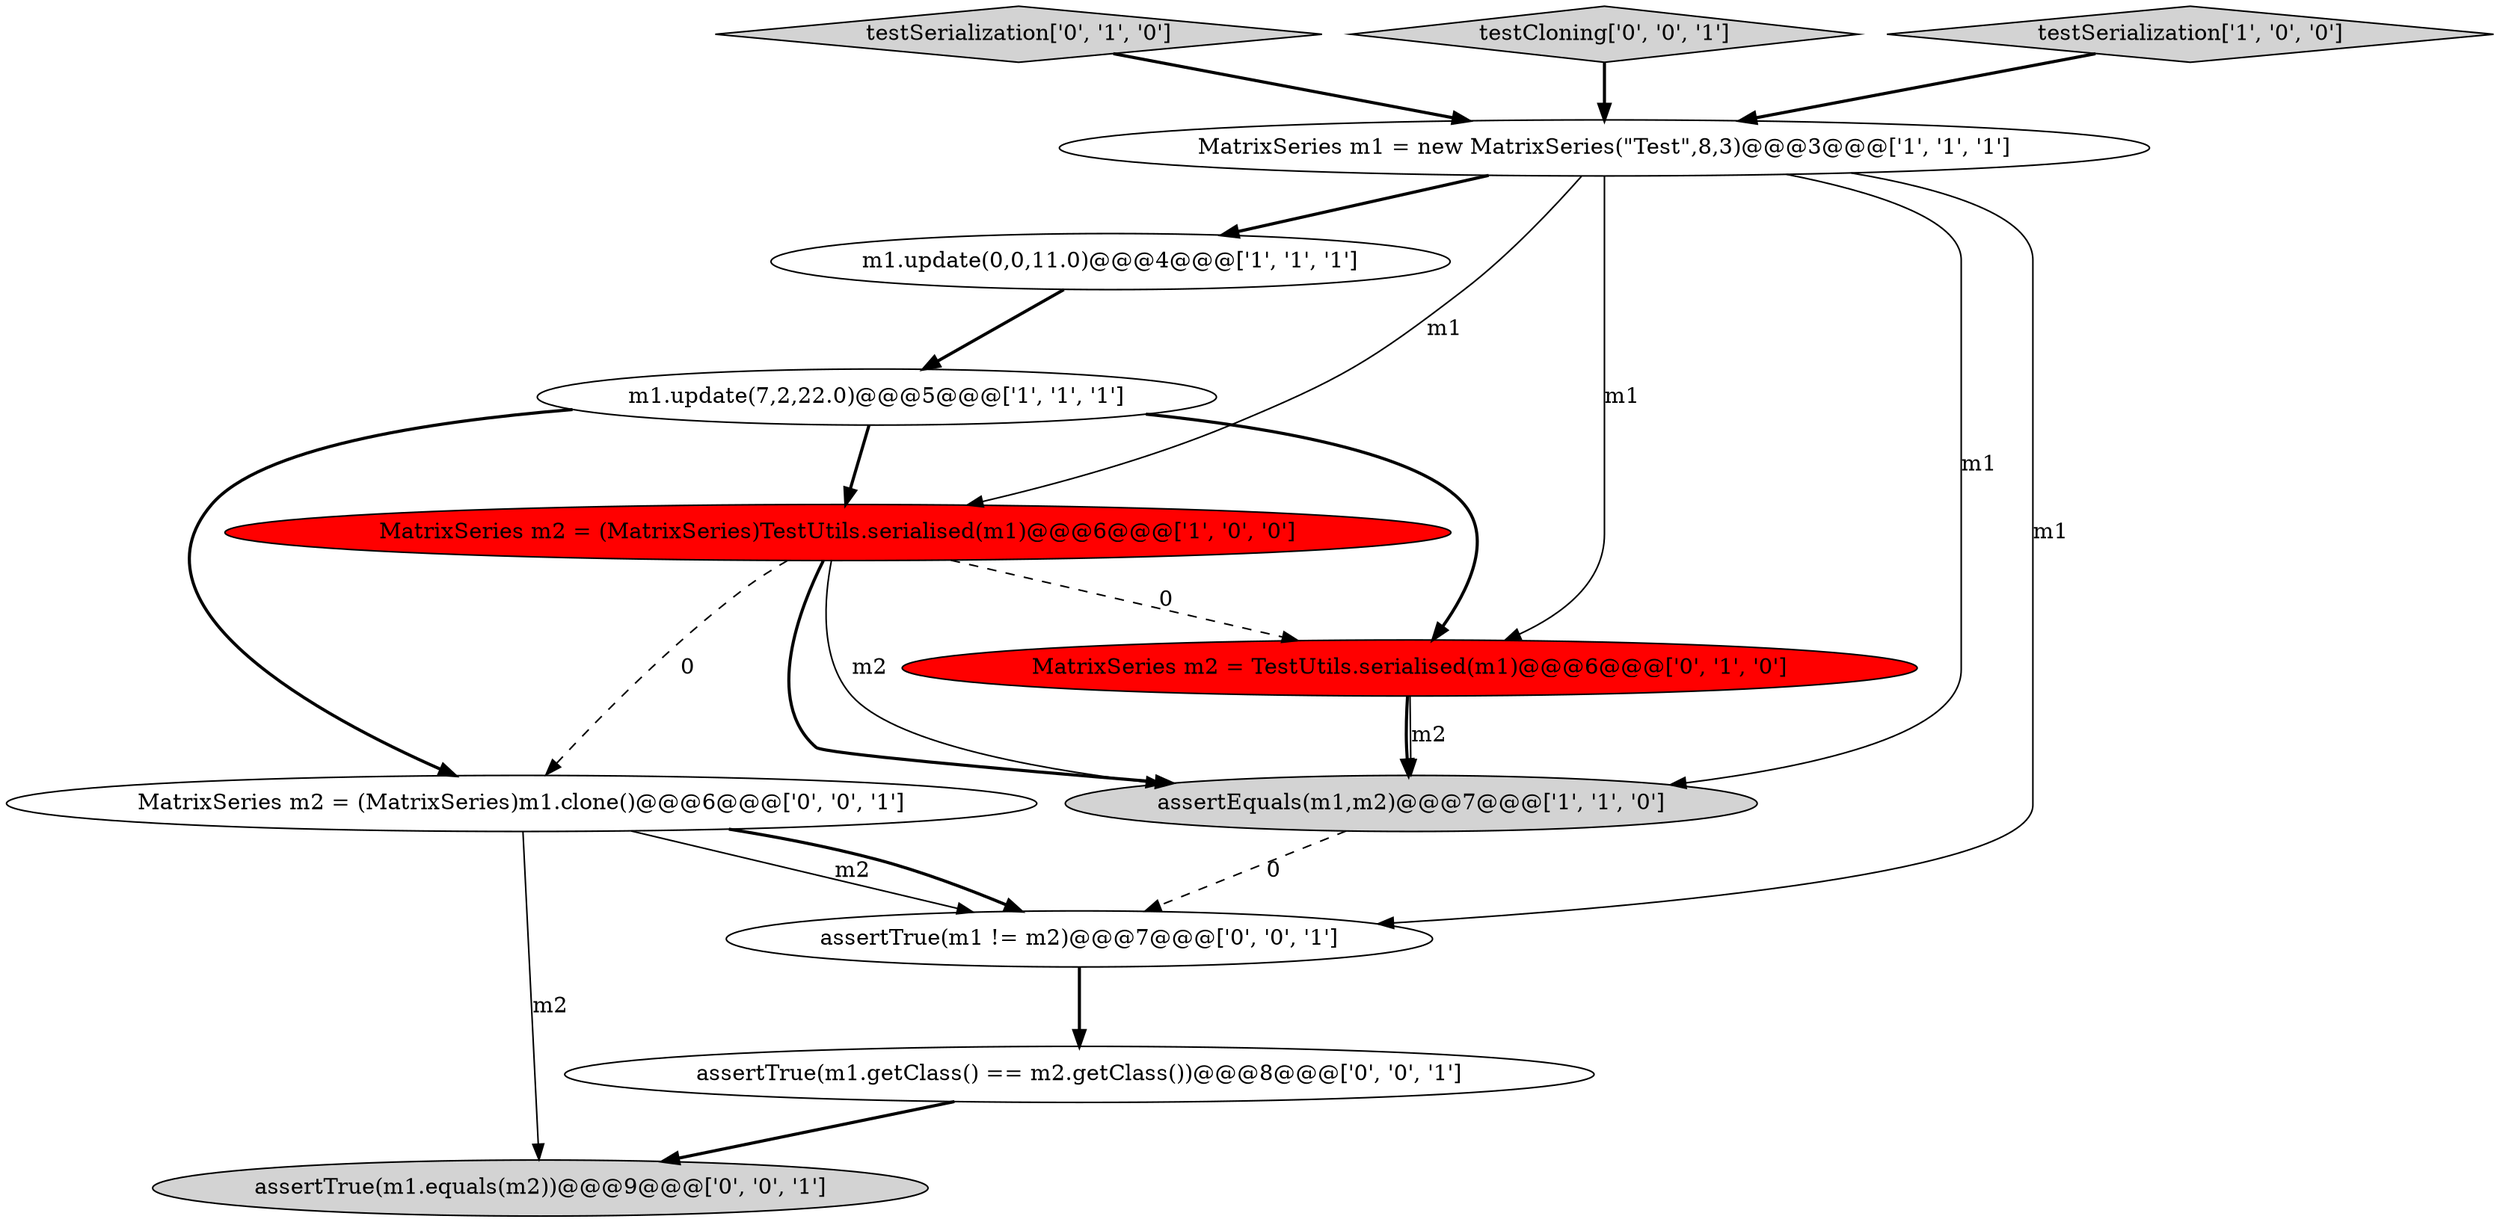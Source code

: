 digraph {
1 [style = filled, label = "assertEquals(m1,m2)@@@7@@@['1', '1', '0']", fillcolor = lightgray, shape = ellipse image = "AAA0AAABBB1BBB"];
7 [style = filled, label = "testSerialization['0', '1', '0']", fillcolor = lightgray, shape = diamond image = "AAA0AAABBB2BBB"];
9 [style = filled, label = "assertTrue(m1 != m2)@@@7@@@['0', '0', '1']", fillcolor = white, shape = ellipse image = "AAA0AAABBB3BBB"];
8 [style = filled, label = "MatrixSeries m2 = (MatrixSeries)m1.clone()@@@6@@@['0', '0', '1']", fillcolor = white, shape = ellipse image = "AAA0AAABBB3BBB"];
6 [style = filled, label = "MatrixSeries m2 = TestUtils.serialised(m1)@@@6@@@['0', '1', '0']", fillcolor = red, shape = ellipse image = "AAA1AAABBB2BBB"];
12 [style = filled, label = "testCloning['0', '0', '1']", fillcolor = lightgray, shape = diamond image = "AAA0AAABBB3BBB"];
2 [style = filled, label = "MatrixSeries m1 = new MatrixSeries(\"Test\",8,3)@@@3@@@['1', '1', '1']", fillcolor = white, shape = ellipse image = "AAA0AAABBB1BBB"];
10 [style = filled, label = "assertTrue(m1.getClass() == m2.getClass())@@@8@@@['0', '0', '1']", fillcolor = white, shape = ellipse image = "AAA0AAABBB3BBB"];
0 [style = filled, label = "m1.update(7,2,22.0)@@@5@@@['1', '1', '1']", fillcolor = white, shape = ellipse image = "AAA0AAABBB1BBB"];
5 [style = filled, label = "testSerialization['1', '0', '0']", fillcolor = lightgray, shape = diamond image = "AAA0AAABBB1BBB"];
4 [style = filled, label = "m1.update(0,0,11.0)@@@4@@@['1', '1', '1']", fillcolor = white, shape = ellipse image = "AAA0AAABBB1BBB"];
3 [style = filled, label = "MatrixSeries m2 = (MatrixSeries)TestUtils.serialised(m1)@@@6@@@['1', '0', '0']", fillcolor = red, shape = ellipse image = "AAA1AAABBB1BBB"];
11 [style = filled, label = "assertTrue(m1.equals(m2))@@@9@@@['0', '0', '1']", fillcolor = lightgray, shape = ellipse image = "AAA0AAABBB3BBB"];
0->3 [style = bold, label=""];
3->6 [style = dashed, label="0"];
3->1 [style = bold, label=""];
0->6 [style = bold, label=""];
2->9 [style = solid, label="m1"];
2->3 [style = solid, label="m1"];
2->1 [style = solid, label="m1"];
1->9 [style = dashed, label="0"];
9->10 [style = bold, label=""];
8->11 [style = solid, label="m2"];
2->4 [style = bold, label=""];
4->0 [style = bold, label=""];
8->9 [style = solid, label="m2"];
6->1 [style = bold, label=""];
5->2 [style = bold, label=""];
12->2 [style = bold, label=""];
7->2 [style = bold, label=""];
6->1 [style = solid, label="m2"];
0->8 [style = bold, label=""];
8->9 [style = bold, label=""];
3->8 [style = dashed, label="0"];
3->1 [style = solid, label="m2"];
2->6 [style = solid, label="m1"];
10->11 [style = bold, label=""];
}
